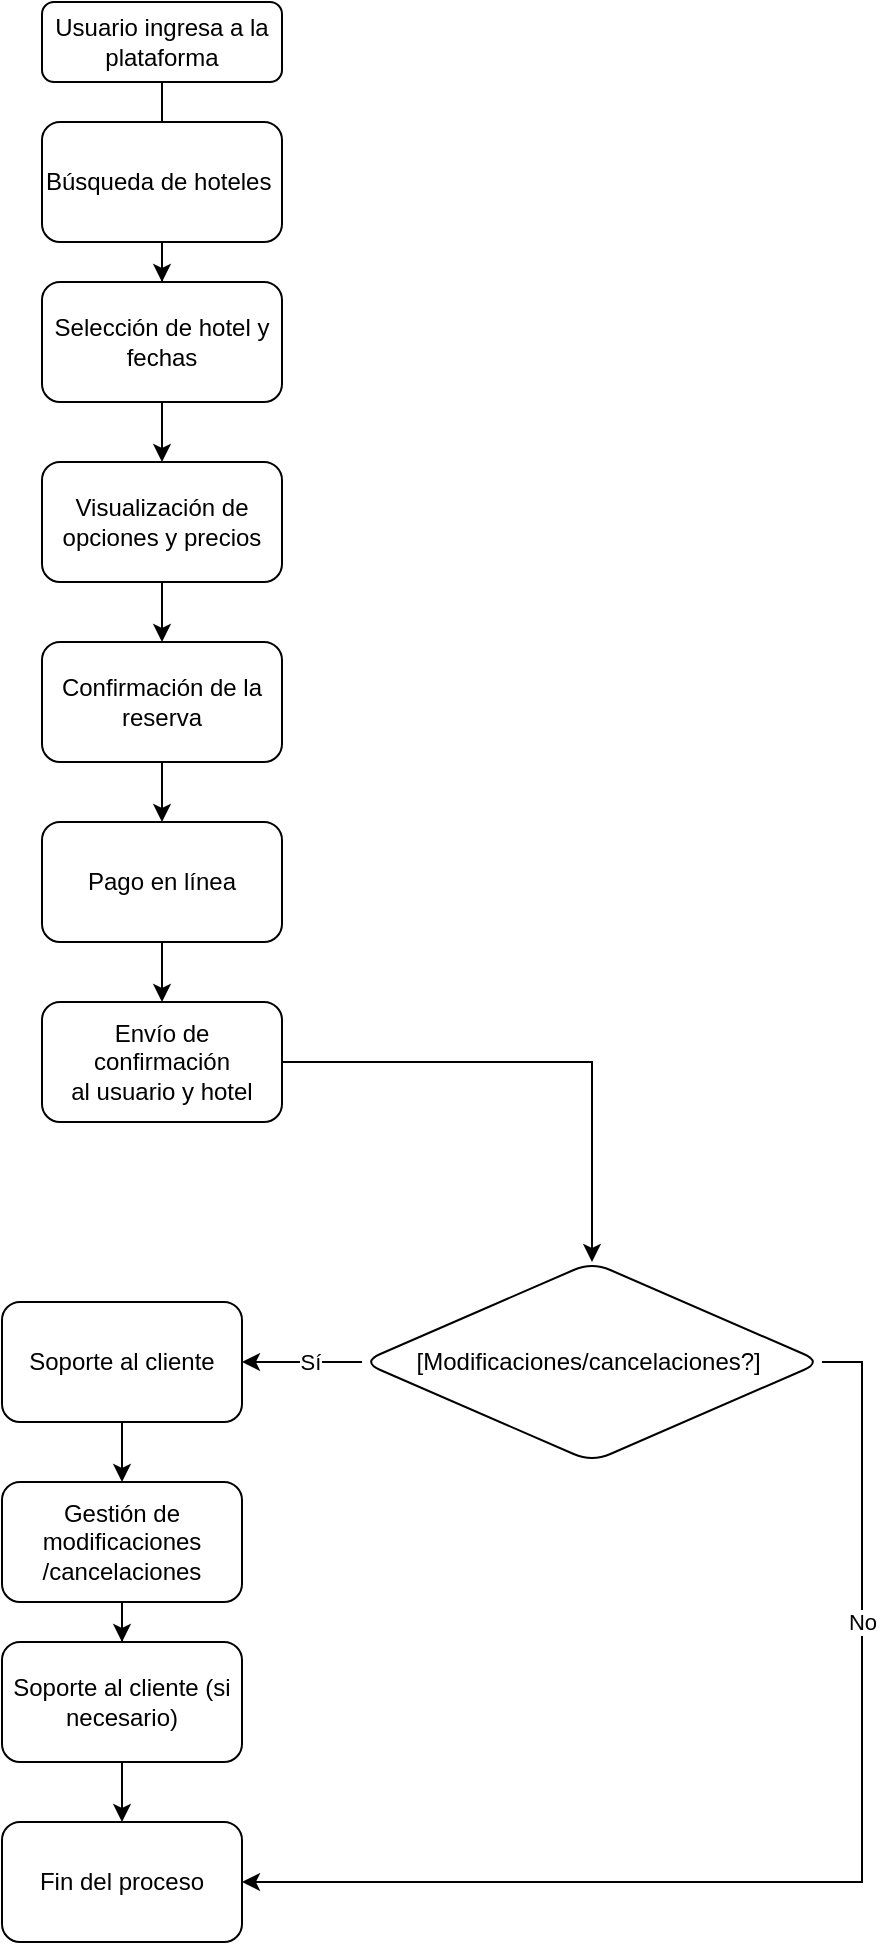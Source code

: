 <mxfile version="24.5.4" type="github">
  <diagram id="C5RBs43oDa-KdzZeNtuy" name="Page-1">
    <mxGraphModel dx="2049" dy="1111" grid="1" gridSize="10" guides="1" tooltips="1" connect="1" arrows="1" fold="1" page="1" pageScale="1" pageWidth="827" pageHeight="1169" math="0" shadow="0">
      <root>
        <mxCell id="WIyWlLk6GJQsqaUBKTNV-0" />
        <mxCell id="WIyWlLk6GJQsqaUBKTNV-1" parent="WIyWlLk6GJQsqaUBKTNV-0" />
        <mxCell id="WIyWlLk6GJQsqaUBKTNV-2" value="" style="rounded=0;html=1;jettySize=auto;orthogonalLoop=1;fontSize=11;endArrow=block;endFill=0;endSize=8;strokeWidth=1;shadow=0;labelBackgroundColor=none;edgeStyle=orthogonalEdgeStyle;" parent="WIyWlLk6GJQsqaUBKTNV-1" source="WIyWlLk6GJQsqaUBKTNV-3" edge="1">
          <mxGeometry relative="1" as="geometry">
            <mxPoint x="220" y="170" as="targetPoint" />
          </mxGeometry>
        </mxCell>
        <mxCell id="WIyWlLk6GJQsqaUBKTNV-3" value="Usuario ingresa a la plataforma" style="rounded=1;whiteSpace=wrap;html=1;fontSize=12;glass=0;strokeWidth=1;shadow=0;" parent="WIyWlLk6GJQsqaUBKTNV-1" vertex="1">
          <mxGeometry x="160" y="80" width="120" height="40" as="geometry" />
        </mxCell>
        <mxCell id="yG0mUwWZXCdYiq2zqo66-2" value="" style="edgeStyle=orthogonalEdgeStyle;rounded=0;orthogonalLoop=1;jettySize=auto;html=1;" edge="1" parent="WIyWlLk6GJQsqaUBKTNV-1" source="yG0mUwWZXCdYiq2zqo66-0" target="yG0mUwWZXCdYiq2zqo66-1">
          <mxGeometry relative="1" as="geometry" />
        </mxCell>
        <mxCell id="yG0mUwWZXCdYiq2zqo66-0" value="Búsqueda de hoteles&amp;nbsp;" style="rounded=1;whiteSpace=wrap;html=1;" vertex="1" parent="WIyWlLk6GJQsqaUBKTNV-1">
          <mxGeometry x="160" y="140" width="120" height="60" as="geometry" />
        </mxCell>
        <mxCell id="yG0mUwWZXCdYiq2zqo66-4" value="" style="edgeStyle=orthogonalEdgeStyle;rounded=0;orthogonalLoop=1;jettySize=auto;html=1;" edge="1" parent="WIyWlLk6GJQsqaUBKTNV-1" source="yG0mUwWZXCdYiq2zqo66-1" target="yG0mUwWZXCdYiq2zqo66-3">
          <mxGeometry relative="1" as="geometry" />
        </mxCell>
        <mxCell id="yG0mUwWZXCdYiq2zqo66-1" value="Selección de hotel y fechas" style="rounded=1;whiteSpace=wrap;html=1;" vertex="1" parent="WIyWlLk6GJQsqaUBKTNV-1">
          <mxGeometry x="160" y="220" width="120" height="60" as="geometry" />
        </mxCell>
        <mxCell id="yG0mUwWZXCdYiq2zqo66-7" value="" style="edgeStyle=orthogonalEdgeStyle;rounded=0;orthogonalLoop=1;jettySize=auto;html=1;" edge="1" parent="WIyWlLk6GJQsqaUBKTNV-1" source="yG0mUwWZXCdYiq2zqo66-3" target="yG0mUwWZXCdYiq2zqo66-6">
          <mxGeometry relative="1" as="geometry" />
        </mxCell>
        <mxCell id="yG0mUwWZXCdYiq2zqo66-3" value="Visualización de opciones&amp;nbsp;y precios" style="rounded=1;whiteSpace=wrap;html=1;" vertex="1" parent="WIyWlLk6GJQsqaUBKTNV-1">
          <mxGeometry x="160" y="310" width="120" height="60" as="geometry" />
        </mxCell>
        <mxCell id="yG0mUwWZXCdYiq2zqo66-9" value="" style="edgeStyle=orthogonalEdgeStyle;rounded=0;orthogonalLoop=1;jettySize=auto;html=1;" edge="1" parent="WIyWlLk6GJQsqaUBKTNV-1" source="yG0mUwWZXCdYiq2zqo66-6" target="yG0mUwWZXCdYiq2zqo66-8">
          <mxGeometry relative="1" as="geometry" />
        </mxCell>
        <mxCell id="yG0mUwWZXCdYiq2zqo66-6" value="Confirmación de la reserva" style="rounded=1;whiteSpace=wrap;html=1;" vertex="1" parent="WIyWlLk6GJQsqaUBKTNV-1">
          <mxGeometry x="160" y="400" width="120" height="60" as="geometry" />
        </mxCell>
        <mxCell id="yG0mUwWZXCdYiq2zqo66-11" value="" style="edgeStyle=orthogonalEdgeStyle;rounded=0;orthogonalLoop=1;jettySize=auto;html=1;" edge="1" parent="WIyWlLk6GJQsqaUBKTNV-1" source="yG0mUwWZXCdYiq2zqo66-8" target="yG0mUwWZXCdYiq2zqo66-10">
          <mxGeometry relative="1" as="geometry" />
        </mxCell>
        <mxCell id="yG0mUwWZXCdYiq2zqo66-8" value="Pago en línea" style="rounded=1;whiteSpace=wrap;html=1;" vertex="1" parent="WIyWlLk6GJQsqaUBKTNV-1">
          <mxGeometry x="160" y="490" width="120" height="60" as="geometry" />
        </mxCell>
        <mxCell id="yG0mUwWZXCdYiq2zqo66-13" value="" style="edgeStyle=orthogonalEdgeStyle;rounded=0;orthogonalLoop=1;jettySize=auto;html=1;" edge="1" parent="WIyWlLk6GJQsqaUBKTNV-1" source="yG0mUwWZXCdYiq2zqo66-10" target="yG0mUwWZXCdYiq2zqo66-12">
          <mxGeometry relative="1" as="geometry" />
        </mxCell>
        <mxCell id="yG0mUwWZXCdYiq2zqo66-10" value="Envío de confirmación al&amp;nbsp;usuario y hotel" style="rounded=1;whiteSpace=wrap;html=1;" vertex="1" parent="WIyWlLk6GJQsqaUBKTNV-1">
          <mxGeometry x="160" y="580" width="120" height="60" as="geometry" />
        </mxCell>
        <mxCell id="yG0mUwWZXCdYiq2zqo66-15" value="" style="edgeStyle=orthogonalEdgeStyle;rounded=0;orthogonalLoop=1;jettySize=auto;html=1;" edge="1" parent="WIyWlLk6GJQsqaUBKTNV-1" source="yG0mUwWZXCdYiq2zqo66-12" target="yG0mUwWZXCdYiq2zqo66-14">
          <mxGeometry relative="1" as="geometry" />
        </mxCell>
        <mxCell id="yG0mUwWZXCdYiq2zqo66-17" value="Sí" style="edgeLabel;html=1;align=center;verticalAlign=middle;resizable=0;points=[];" vertex="1" connectable="0" parent="yG0mUwWZXCdYiq2zqo66-15">
          <mxGeometry x="-0.133" relative="1" as="geometry">
            <mxPoint as="offset" />
          </mxGeometry>
        </mxCell>
        <mxCell id="yG0mUwWZXCdYiq2zqo66-26" style="edgeStyle=orthogonalEdgeStyle;rounded=0;orthogonalLoop=1;jettySize=auto;html=1;exitX=1;exitY=0.5;exitDx=0;exitDy=0;entryX=1;entryY=0.5;entryDx=0;entryDy=0;" edge="1" parent="WIyWlLk6GJQsqaUBKTNV-1" source="yG0mUwWZXCdYiq2zqo66-12" target="yG0mUwWZXCdYiq2zqo66-24">
          <mxGeometry relative="1" as="geometry" />
        </mxCell>
        <mxCell id="yG0mUwWZXCdYiq2zqo66-27" value="No" style="edgeLabel;html=1;align=center;verticalAlign=middle;resizable=0;points=[];" vertex="1" connectable="0" parent="yG0mUwWZXCdYiq2zqo66-26">
          <mxGeometry x="-0.539" y="-3" relative="1" as="geometry">
            <mxPoint x="3" y="14" as="offset" />
          </mxGeometry>
        </mxCell>
        <mxCell id="yG0mUwWZXCdYiq2zqo66-12" value="[Modificaciones/cancelaciones?]&amp;nbsp;" style="rhombus;whiteSpace=wrap;html=1;rounded=1;" vertex="1" parent="WIyWlLk6GJQsqaUBKTNV-1">
          <mxGeometry x="320" y="710" width="230" height="100" as="geometry" />
        </mxCell>
        <mxCell id="yG0mUwWZXCdYiq2zqo66-19" value="" style="edgeStyle=orthogonalEdgeStyle;rounded=0;orthogonalLoop=1;jettySize=auto;html=1;" edge="1" parent="WIyWlLk6GJQsqaUBKTNV-1" source="yG0mUwWZXCdYiq2zqo66-14" target="yG0mUwWZXCdYiq2zqo66-18">
          <mxGeometry relative="1" as="geometry" />
        </mxCell>
        <mxCell id="yG0mUwWZXCdYiq2zqo66-14" value="Soporte al cliente" style="whiteSpace=wrap;html=1;rounded=1;" vertex="1" parent="WIyWlLk6GJQsqaUBKTNV-1">
          <mxGeometry x="140" y="730" width="120" height="60" as="geometry" />
        </mxCell>
        <mxCell id="yG0mUwWZXCdYiq2zqo66-23" value="" style="edgeStyle=orthogonalEdgeStyle;rounded=0;orthogonalLoop=1;jettySize=auto;html=1;" edge="1" parent="WIyWlLk6GJQsqaUBKTNV-1" source="yG0mUwWZXCdYiq2zqo66-18" target="yG0mUwWZXCdYiq2zqo66-22">
          <mxGeometry relative="1" as="geometry" />
        </mxCell>
        <mxCell id="yG0mUwWZXCdYiq2zqo66-18" value="Gestión de modificaciones /cancelaciones" style="whiteSpace=wrap;html=1;rounded=1;" vertex="1" parent="WIyWlLk6GJQsqaUBKTNV-1">
          <mxGeometry x="140" y="820" width="120" height="60" as="geometry" />
        </mxCell>
        <mxCell id="yG0mUwWZXCdYiq2zqo66-25" value="" style="edgeStyle=orthogonalEdgeStyle;rounded=0;orthogonalLoop=1;jettySize=auto;html=1;" edge="1" parent="WIyWlLk6GJQsqaUBKTNV-1" source="yG0mUwWZXCdYiq2zqo66-22" target="yG0mUwWZXCdYiq2zqo66-24">
          <mxGeometry relative="1" as="geometry" />
        </mxCell>
        <mxCell id="yG0mUwWZXCdYiq2zqo66-22" value="Soporte al cliente (si necesario)" style="whiteSpace=wrap;html=1;rounded=1;" vertex="1" parent="WIyWlLk6GJQsqaUBKTNV-1">
          <mxGeometry x="140" y="900" width="120" height="60" as="geometry" />
        </mxCell>
        <mxCell id="yG0mUwWZXCdYiq2zqo66-24" value="Fin del proceso" style="whiteSpace=wrap;html=1;rounded=1;" vertex="1" parent="WIyWlLk6GJQsqaUBKTNV-1">
          <mxGeometry x="140" y="990" width="120" height="60" as="geometry" />
        </mxCell>
      </root>
    </mxGraphModel>
  </diagram>
</mxfile>
